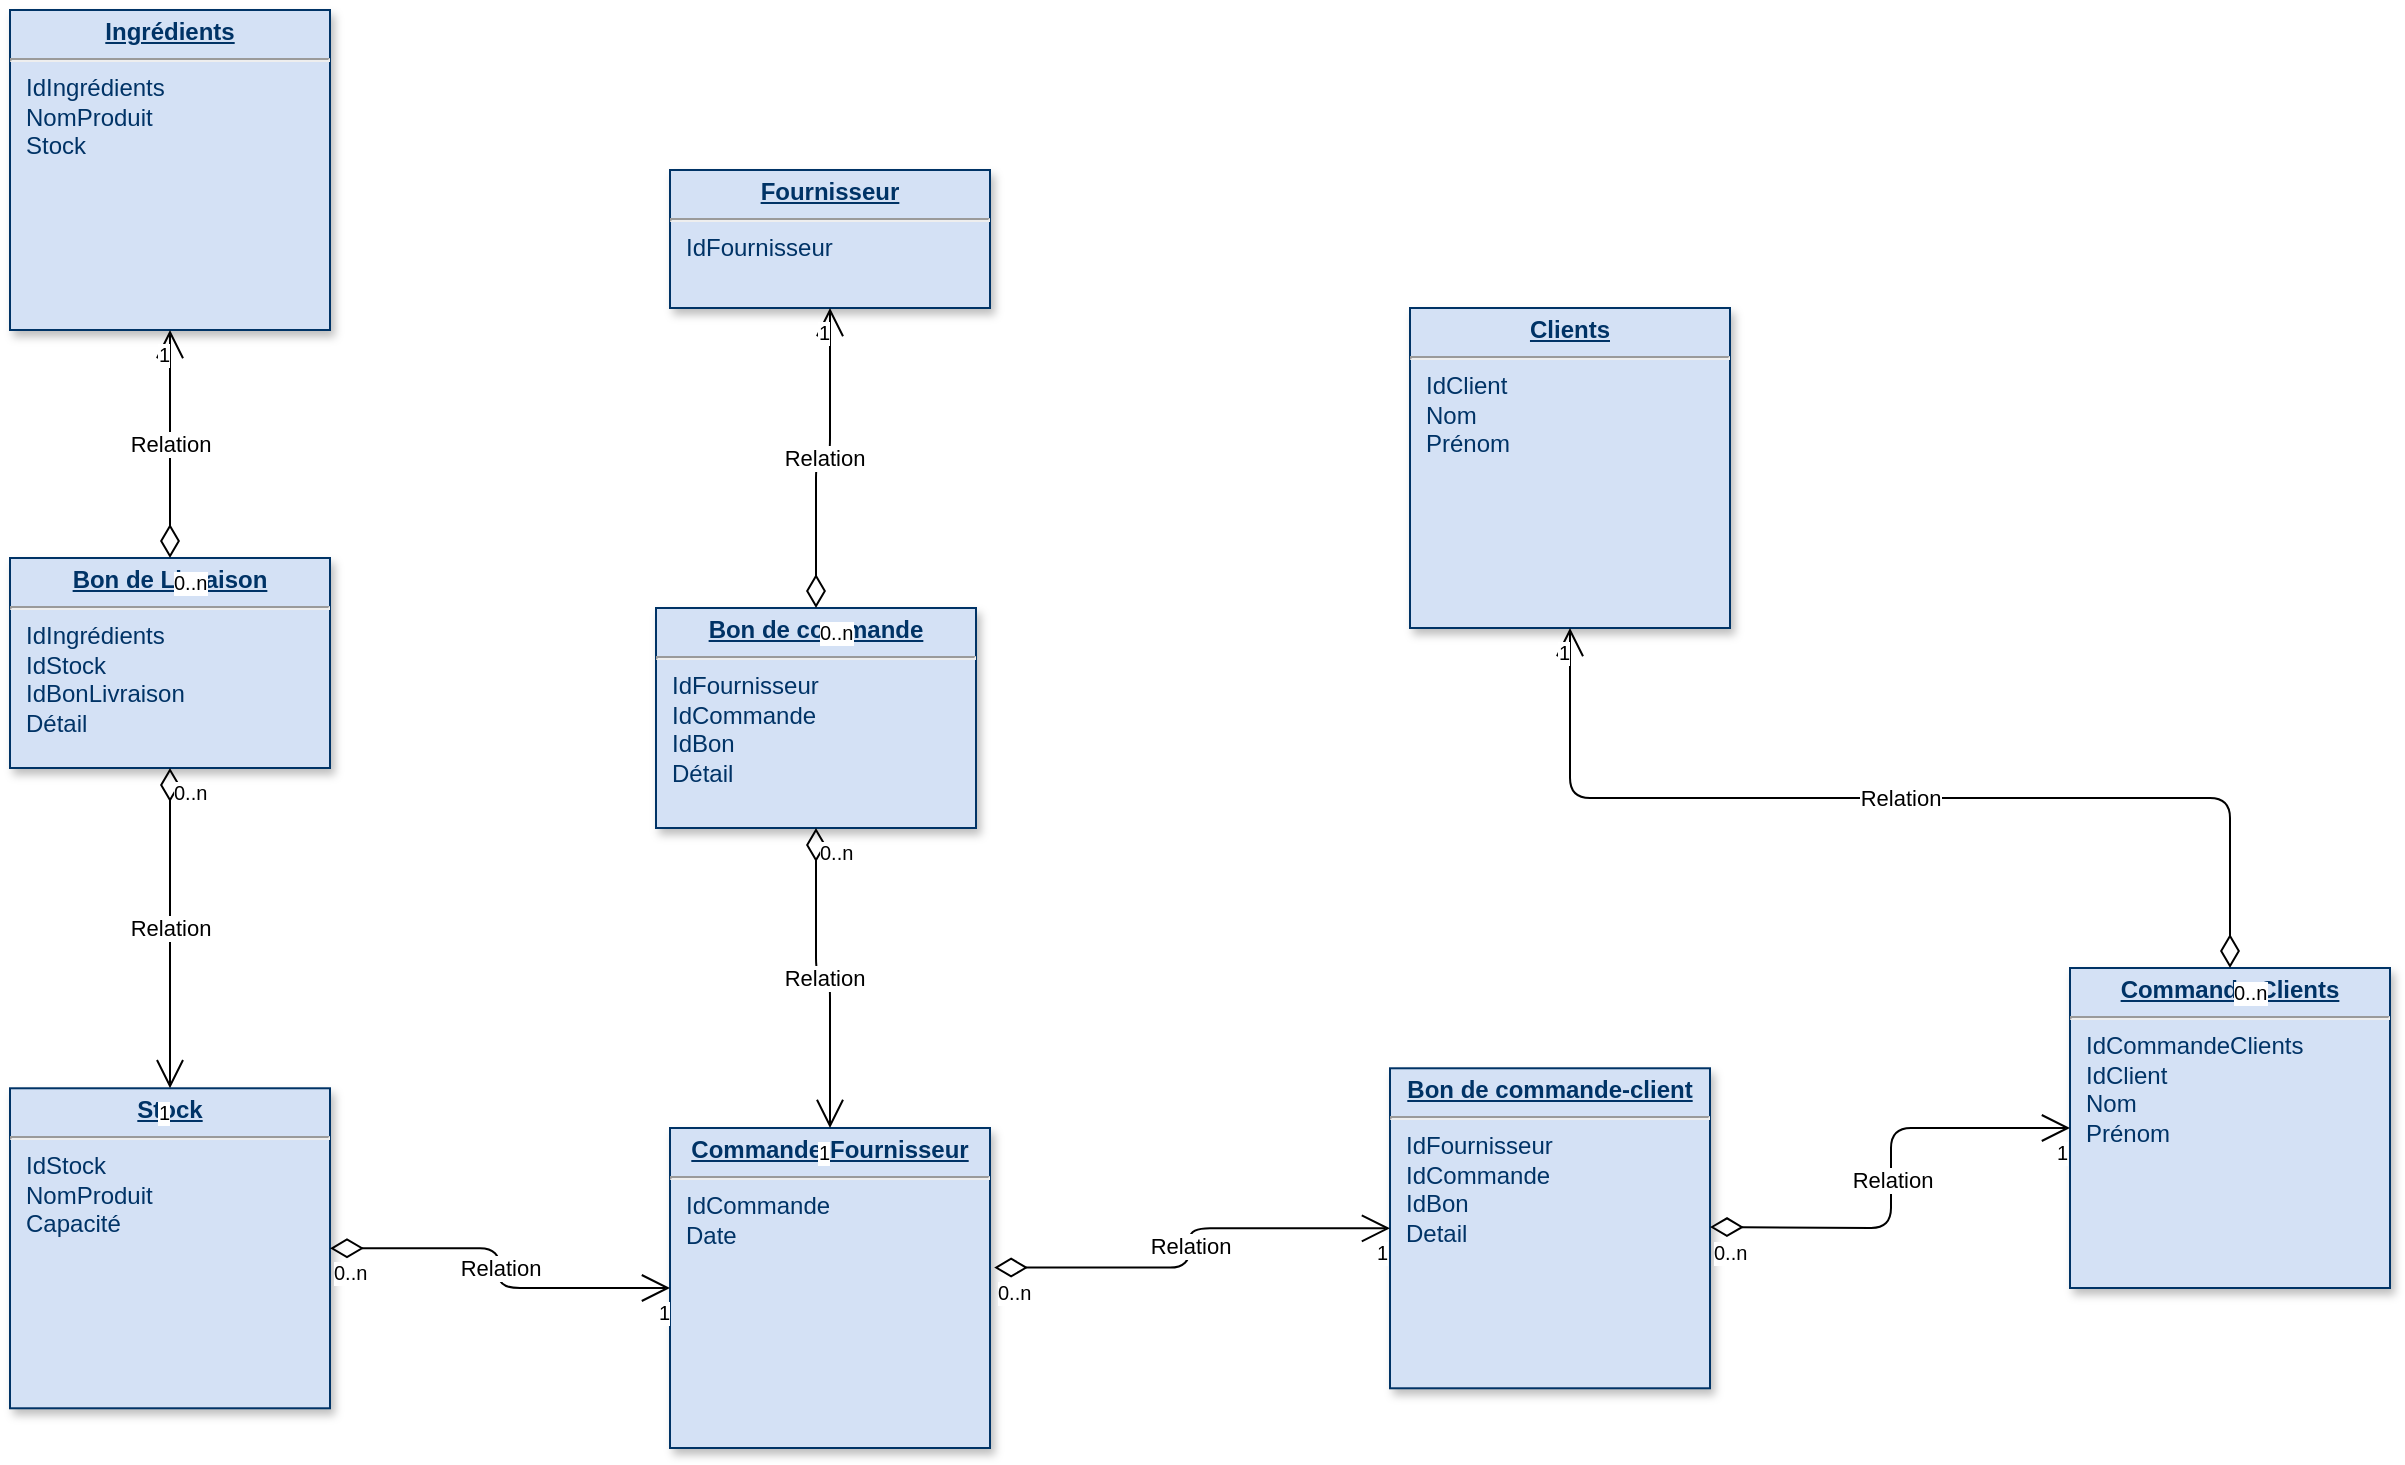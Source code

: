 <mxfile version="11.3.1" type="github" pages="1"><diagram name="Page-1" id="efa7a0a1-bf9b-a30e-e6df-94a7791c09e9"><mxGraphModel dx="1092" dy="1875" grid="1" gridSize="10" guides="1" tooltips="1" connect="1" arrows="1" fold="1" page="1" pageScale="1" pageWidth="826" pageHeight="1169" background="#ffffff" math="0" shadow="0"><root><mxCell id="0"/><mxCell id="1" parent="0"/><mxCell id="21" value="&lt;p style=&quot;margin: 0px ; margin-top: 4px ; text-align: center ; text-decoration: underline&quot;&gt;&lt;b&gt;Ingrédients&lt;/b&gt;&lt;/p&gt;&lt;hr&gt;&lt;p style=&quot;margin: 0px ; margin-left: 8px&quot;&gt;IdIngrédients&lt;/p&gt;&lt;p style=&quot;margin: 0px ; margin-left: 8px&quot;&gt;NomProduit&lt;/p&gt;&lt;p style=&quot;margin: 0px ; margin-left: 8px&quot;&gt;Stock&lt;/p&gt;" style="verticalAlign=top;align=left;overflow=fill;fontSize=12;fontFamily=Helvetica;html=1;strokeColor=#003366;shadow=1;fillColor=#D4E1F5;fontColor=#003366" parent="1" vertex="1"><mxGeometry x="10.0" y="-59.0" width="160" height="160" as="geometry"/></mxCell><mxCell id="25" value="&lt;p style=&quot;margin: 0px ; margin-top: 4px ; text-align: center ; text-decoration: underline&quot;&gt;&lt;b&gt;Stock&lt;/b&gt;&lt;/p&gt;&lt;hr&gt;&lt;p style=&quot;margin: 0px ; margin-left: 8px&quot;&gt;IdStock&lt;/p&gt;&lt;p style=&quot;margin: 0px ; margin-left: 8px&quot;&gt;NomProduit&lt;/p&gt;&lt;p style=&quot;margin: 0px ; margin-left: 8px&quot;&gt;Capacité&lt;/p&gt;" style="verticalAlign=top;align=left;overflow=fill;fontSize=12;fontFamily=Helvetica;html=1;strokeColor=#003366;shadow=1;fillColor=#D4E1F5;fontColor=#003366;rotation=0;" parent="1" vertex="1"><mxGeometry x="10.0" y="480.14" width="160" height="160" as="geometry"/></mxCell><mxCell id="SSdCCZTADtyMER03zQvL-117" value="&lt;p style=&quot;margin: 0px ; margin-top: 4px ; text-align: center ; text-decoration: underline&quot;&gt;&lt;b&gt;Clients&lt;/b&gt;&lt;/p&gt;&lt;hr&gt;&lt;p style=&quot;margin: 0px ; margin-left: 8px&quot;&gt;IdClient&lt;/p&gt;&lt;p style=&quot;margin: 0px ; margin-left: 8px&quot;&gt;Nom&lt;/p&gt;&lt;p style=&quot;margin: 0px ; margin-left: 8px&quot;&gt;Prénom&lt;/p&gt;" style="verticalAlign=top;align=left;overflow=fill;fontSize=12;fontFamily=Helvetica;html=1;strokeColor=#003366;shadow=1;fillColor=#D4E1F5;fontColor=#003366" vertex="1" parent="1"><mxGeometry x="710" y="90.0" width="160" height="160" as="geometry"/></mxCell><mxCell id="SSdCCZTADtyMER03zQvL-118" value="&lt;p style=&quot;margin: 0px ; margin-top: 4px ; text-align: center ; text-decoration: underline&quot;&gt;&lt;b&gt;Fournisseur&lt;/b&gt;&lt;/p&gt;&lt;hr&gt;&lt;p style=&quot;margin: 0px ; margin-left: 8px&quot;&gt;IdFournisseur&lt;/p&gt;" style="verticalAlign=top;align=left;overflow=fill;fontSize=12;fontFamily=Helvetica;html=1;strokeColor=#003366;shadow=1;fillColor=#D4E1F5;fontColor=#003366" vertex="1" parent="1"><mxGeometry x="340" y="21" width="160" height="69" as="geometry"/></mxCell><mxCell id="SSdCCZTADtyMER03zQvL-119" value="&lt;p style=&quot;margin: 0px ; margin-top: 4px ; text-align: center ; text-decoration: underline&quot;&gt;&lt;b&gt;Bon de commande&lt;/b&gt;&lt;/p&gt;&lt;hr&gt;&lt;p style=&quot;margin: 0px ; margin-left: 8px&quot;&gt;&lt;span&gt;IdFournisseur&lt;/span&gt;&lt;br&gt;&lt;/p&gt;&lt;p style=&quot;margin: 0px ; margin-left: 8px&quot;&gt;IdCommande&lt;/p&gt;&lt;p style=&quot;margin: 0px ; margin-left: 8px&quot;&gt;IdBon&lt;/p&gt;&lt;p style=&quot;margin: 0px ; margin-left: 8px&quot;&gt;Détail&lt;/p&gt;" style="verticalAlign=top;align=left;overflow=fill;fontSize=12;fontFamily=Helvetica;html=1;strokeColor=#003366;shadow=1;fillColor=#D4E1F5;fontColor=#003366" vertex="1" parent="1"><mxGeometry x="333" y="240" width="160" height="110" as="geometry"/></mxCell><mxCell id="SSdCCZTADtyMER03zQvL-120" value="&lt;p style=&quot;margin: 0px ; margin-top: 4px ; text-align: center ; text-decoration: underline&quot;&gt;&lt;b&gt;Bon de Livraison&lt;/b&gt;&lt;/p&gt;&lt;hr&gt;&lt;p style=&quot;margin: 0px ; margin-left: 8px&quot;&gt;IdIngrédients&lt;/p&gt;&lt;p style=&quot;margin: 0px ; margin-left: 8px&quot;&gt;IdStock&lt;/p&gt;&lt;p style=&quot;margin: 0px ; margin-left: 8px&quot;&gt;IdBonLivraison&lt;/p&gt;&lt;p style=&quot;margin: 0px ; margin-left: 8px&quot;&gt;Détail&lt;/p&gt;" style="verticalAlign=top;align=left;overflow=fill;fontSize=12;fontFamily=Helvetica;html=1;strokeColor=#003366;shadow=1;fillColor=#D4E1F5;fontColor=#003366" vertex="1" parent="1"><mxGeometry x="10" y="215" width="160" height="105" as="geometry"/></mxCell><mxCell id="SSdCCZTADtyMER03zQvL-121" value="&lt;p style=&quot;margin: 0px ; margin-top: 4px ; text-align: center ; text-decoration: underline&quot;&gt;&lt;b&gt;Commande-Fournisseur&lt;/b&gt;&lt;/p&gt;&lt;hr&gt;&lt;p style=&quot;margin: 0px ; margin-left: 8px&quot;&gt;IdCommande&lt;/p&gt;&lt;p style=&quot;margin: 0px ; margin-left: 8px&quot;&gt;Date&lt;/p&gt;" style="verticalAlign=top;align=left;overflow=fill;fontSize=12;fontFamily=Helvetica;html=1;strokeColor=#003366;shadow=1;fillColor=#D4E1F5;fontColor=#003366" vertex="1" parent="1"><mxGeometry x="340" y="500.0" width="160" height="160" as="geometry"/></mxCell><mxCell id="SSdCCZTADtyMER03zQvL-123" value="Relation" style="endArrow=open;html=1;endSize=12;startArrow=diamondThin;startSize=14;startFill=0;edgeStyle=orthogonalEdgeStyle;exitX=0.5;exitY=0;exitDx=0;exitDy=0;" edge="1" parent="1" source="SSdCCZTADtyMER03zQvL-119" target="SSdCCZTADtyMER03zQvL-118"><mxGeometry relative="1" as="geometry"><mxPoint x="40" y="670" as="sourcePoint"/><mxPoint x="200" y="670" as="targetPoint"/></mxGeometry></mxCell><mxCell id="SSdCCZTADtyMER03zQvL-124" value="0..n" style="resizable=0;html=1;align=left;verticalAlign=top;labelBackgroundColor=#ffffff;fontSize=10;" connectable="0" vertex="1" parent="SSdCCZTADtyMER03zQvL-123"><mxGeometry x="-1" relative="1" as="geometry"/></mxCell><mxCell id="SSdCCZTADtyMER03zQvL-125" value="1" style="resizable=0;html=1;align=right;verticalAlign=top;labelBackgroundColor=#ffffff;fontSize=10;" connectable="0" vertex="1" parent="SSdCCZTADtyMER03zQvL-123"><mxGeometry x="1" relative="1" as="geometry"/></mxCell><mxCell id="SSdCCZTADtyMER03zQvL-135" value="Relation" style="endArrow=open;html=1;endSize=12;startArrow=diamondThin;startSize=14;startFill=0;edgeStyle=orthogonalEdgeStyle;exitX=0.5;exitY=1;exitDx=0;exitDy=0;entryX=0.5;entryY=0;entryDx=0;entryDy=0;" edge="1" parent="1" source="SSdCCZTADtyMER03zQvL-120" target="25"><mxGeometry relative="1" as="geometry"><mxPoint x="90" y="490" as="sourcePoint"/><mxPoint x="230" y="430" as="targetPoint"/></mxGeometry></mxCell><mxCell id="SSdCCZTADtyMER03zQvL-136" value="0..n" style="resizable=0;html=1;align=left;verticalAlign=top;labelBackgroundColor=#ffffff;fontSize=10;" connectable="0" vertex="1" parent="SSdCCZTADtyMER03zQvL-135"><mxGeometry x="-1" relative="1" as="geometry"/></mxCell><mxCell id="SSdCCZTADtyMER03zQvL-137" value="1" style="resizable=0;html=1;align=right;verticalAlign=top;labelBackgroundColor=#ffffff;fontSize=10;" connectable="0" vertex="1" parent="SSdCCZTADtyMER03zQvL-135"><mxGeometry x="1" relative="1" as="geometry"/></mxCell><mxCell id="SSdCCZTADtyMER03zQvL-140" value="Relation" style="endArrow=open;html=1;endSize=12;startArrow=diamondThin;startSize=14;startFill=0;edgeStyle=orthogonalEdgeStyle;exitX=0.5;exitY=0;exitDx=0;exitDy=0;entryX=0.5;entryY=1;entryDx=0;entryDy=0;" edge="1" parent="1" source="SSdCCZTADtyMER03zQvL-120" target="21"><mxGeometry relative="1" as="geometry"><mxPoint x="10" y="670" as="sourcePoint"/><mxPoint x="170" y="670" as="targetPoint"/></mxGeometry></mxCell><mxCell id="SSdCCZTADtyMER03zQvL-141" value="0..n" style="resizable=0;html=1;align=left;verticalAlign=top;labelBackgroundColor=#ffffff;fontSize=10;" connectable="0" vertex="1" parent="SSdCCZTADtyMER03zQvL-140"><mxGeometry x="-1" relative="1" as="geometry"/></mxCell><mxCell id="SSdCCZTADtyMER03zQvL-142" value="1" style="resizable=0;html=1;align=right;verticalAlign=top;labelBackgroundColor=#ffffff;fontSize=10;" connectable="0" vertex="1" parent="SSdCCZTADtyMER03zQvL-140"><mxGeometry x="1" relative="1" as="geometry"/></mxCell><mxCell id="SSdCCZTADtyMER03zQvL-150" value="Relation" style="endArrow=open;html=1;endSize=12;startArrow=diamondThin;startSize=14;startFill=0;edgeStyle=orthogonalEdgeStyle;exitX=0.5;exitY=1;exitDx=0;exitDy=0;entryX=0.5;entryY=0;entryDx=0;entryDy=0;" edge="1" parent="1" source="SSdCCZTADtyMER03zQvL-119" target="SSdCCZTADtyMER03zQvL-121"><mxGeometry relative="1" as="geometry"><mxPoint x="10" y="660" as="sourcePoint"/><mxPoint x="170" y="660" as="targetPoint"/></mxGeometry></mxCell><mxCell id="SSdCCZTADtyMER03zQvL-151" value="0..n" style="resizable=0;html=1;align=left;verticalAlign=top;labelBackgroundColor=#ffffff;fontSize=10;" connectable="0" vertex="1" parent="SSdCCZTADtyMER03zQvL-150"><mxGeometry x="-1" relative="1" as="geometry"/></mxCell><mxCell id="SSdCCZTADtyMER03zQvL-152" value="1" style="resizable=0;html=1;align=right;verticalAlign=top;labelBackgroundColor=#ffffff;fontSize=10;" connectable="0" vertex="1" parent="SSdCCZTADtyMER03zQvL-150"><mxGeometry x="1" relative="1" as="geometry"/></mxCell><mxCell id="SSdCCZTADtyMER03zQvL-153" value="Relation" style="endArrow=open;html=1;endSize=12;startArrow=diamondThin;startSize=14;startFill=0;edgeStyle=orthogonalEdgeStyle;exitX=1;exitY=0.5;exitDx=0;exitDy=0;" edge="1" parent="1" source="25" target="SSdCCZTADtyMER03zQvL-121"><mxGeometry relative="1" as="geometry"><mxPoint x="10" y="680" as="sourcePoint"/><mxPoint x="170" y="680" as="targetPoint"/></mxGeometry></mxCell><mxCell id="SSdCCZTADtyMER03zQvL-154" value="0..n" style="resizable=0;html=1;align=left;verticalAlign=top;labelBackgroundColor=#ffffff;fontSize=10;" connectable="0" vertex="1" parent="SSdCCZTADtyMER03zQvL-153"><mxGeometry x="-1" relative="1" as="geometry"/></mxCell><mxCell id="SSdCCZTADtyMER03zQvL-155" value="1" style="resizable=0;html=1;align=right;verticalAlign=top;labelBackgroundColor=#ffffff;fontSize=10;" connectable="0" vertex="1" parent="SSdCCZTADtyMER03zQvL-153"><mxGeometry x="1" relative="1" as="geometry"/></mxCell><mxCell id="SSdCCZTADtyMER03zQvL-156" value="&lt;p style=&quot;margin: 0px ; margin-top: 4px ; text-align: center ; text-decoration: underline&quot;&gt;&lt;b&gt;Commande-Clients&lt;/b&gt;&lt;/p&gt;&lt;hr&gt;&lt;p style=&quot;margin: 0px ; margin-left: 8px&quot;&gt;IdCommandeClients&lt;/p&gt;&lt;p style=&quot;margin: 0px ; margin-left: 8px&quot;&gt;IdClient&lt;/p&gt;&lt;p style=&quot;margin: 0px ; margin-left: 8px&quot;&gt;Nom&lt;/p&gt;&lt;p style=&quot;margin: 0px ; margin-left: 8px&quot;&gt;Prénom&lt;/p&gt;" style="verticalAlign=top;align=left;overflow=fill;fontSize=12;fontFamily=Helvetica;html=1;strokeColor=#003366;shadow=1;fillColor=#D4E1F5;fontColor=#003366" vertex="1" parent="1"><mxGeometry x="1040" y="420.0" width="160" height="160" as="geometry"/></mxCell><mxCell id="SSdCCZTADtyMER03zQvL-160" value="&lt;p style=&quot;margin: 0px ; margin-top: 4px ; text-align: center ; text-decoration: underline&quot;&gt;&lt;b&gt;Bon de commande-client&lt;/b&gt;&lt;/p&gt;&lt;hr&gt;&lt;p style=&quot;margin: 0px ; margin-left: 8px&quot;&gt;IdFournisseur&lt;/p&gt;&lt;p style=&quot;margin: 0px ; margin-left: 8px&quot;&gt;IdCommande&lt;/p&gt;&lt;p style=&quot;margin: 0px ; margin-left: 8px&quot;&gt;IdBon&lt;/p&gt;&lt;p style=&quot;margin: 0px ; margin-left: 8px&quot;&gt;Detail&lt;/p&gt;" style="verticalAlign=top;align=left;overflow=fill;fontSize=12;fontFamily=Helvetica;html=1;strokeColor=#003366;shadow=1;fillColor=#D4E1F5;fontColor=#003366;rotation=0;" vertex="1" parent="1"><mxGeometry x="700" y="470.14" width="160" height="160" as="geometry"/></mxCell><mxCell id="SSdCCZTADtyMER03zQvL-161" value="Relation" style="endArrow=open;html=1;endSize=12;startArrow=diamondThin;startSize=14;startFill=0;edgeStyle=orthogonalEdgeStyle;exitX=1.013;exitY=0.436;exitDx=0;exitDy=0;exitPerimeter=0;entryX=0;entryY=0.5;entryDx=0;entryDy=0;" edge="1" parent="1" source="SSdCCZTADtyMER03zQvL-121" target="SSdCCZTADtyMER03zQvL-160"><mxGeometry relative="1" as="geometry"><mxPoint x="220" y="680" as="sourcePoint"/><mxPoint x="380" y="680" as="targetPoint"/></mxGeometry></mxCell><mxCell id="SSdCCZTADtyMER03zQvL-162" value="0..n" style="resizable=0;html=1;align=left;verticalAlign=top;labelBackgroundColor=#ffffff;fontSize=10;" connectable="0" vertex="1" parent="SSdCCZTADtyMER03zQvL-161"><mxGeometry x="-1" relative="1" as="geometry"/></mxCell><mxCell id="SSdCCZTADtyMER03zQvL-163" value="1" style="resizable=0;html=1;align=right;verticalAlign=top;labelBackgroundColor=#ffffff;fontSize=10;" connectable="0" vertex="1" parent="SSdCCZTADtyMER03zQvL-161"><mxGeometry x="1" relative="1" as="geometry"/></mxCell><mxCell id="SSdCCZTADtyMER03zQvL-167" value="Relation" style="endArrow=open;html=1;endSize=12;startArrow=diamondThin;startSize=14;startFill=0;edgeStyle=orthogonalEdgeStyle;entryX=0;entryY=0.5;entryDx=0;entryDy=0;" edge="1" parent="1" target="SSdCCZTADtyMER03zQvL-156"><mxGeometry relative="1" as="geometry"><mxPoint x="860" y="549.5" as="sourcePoint"/><mxPoint x="1020" y="549.5" as="targetPoint"/></mxGeometry></mxCell><mxCell id="SSdCCZTADtyMER03zQvL-168" value="0..n" style="resizable=0;html=1;align=left;verticalAlign=top;labelBackgroundColor=#ffffff;fontSize=10;" connectable="0" vertex="1" parent="SSdCCZTADtyMER03zQvL-167"><mxGeometry x="-1" relative="1" as="geometry"/></mxCell><mxCell id="SSdCCZTADtyMER03zQvL-169" value="1" style="resizable=0;html=1;align=right;verticalAlign=top;labelBackgroundColor=#ffffff;fontSize=10;" connectable="0" vertex="1" parent="SSdCCZTADtyMER03zQvL-167"><mxGeometry x="1" relative="1" as="geometry"/></mxCell><mxCell id="SSdCCZTADtyMER03zQvL-173" value="Relation" style="endArrow=open;html=1;endSize=12;startArrow=diamondThin;startSize=14;startFill=0;edgeStyle=orthogonalEdgeStyle;entryX=0.5;entryY=1;entryDx=0;entryDy=0;exitX=0.5;exitY=0;exitDx=0;exitDy=0;" edge="1" parent="1" source="SSdCCZTADtyMER03zQvL-156" target="SSdCCZTADtyMER03zQvL-117"><mxGeometry relative="1" as="geometry"><mxPoint x="940" y="349" as="sourcePoint"/><mxPoint x="1100" y="349" as="targetPoint"/></mxGeometry></mxCell><mxCell id="SSdCCZTADtyMER03zQvL-174" value="0..n" style="resizable=0;html=1;align=left;verticalAlign=top;labelBackgroundColor=#ffffff;fontSize=10;" connectable="0" vertex="1" parent="SSdCCZTADtyMER03zQvL-173"><mxGeometry x="-1" relative="1" as="geometry"/></mxCell><mxCell id="SSdCCZTADtyMER03zQvL-175" value="1" style="resizable=0;html=1;align=right;verticalAlign=top;labelBackgroundColor=#ffffff;fontSize=10;" connectable="0" vertex="1" parent="SSdCCZTADtyMER03zQvL-173"><mxGeometry x="1" relative="1" as="geometry"/></mxCell></root></mxGraphModel></diagram></mxfile>